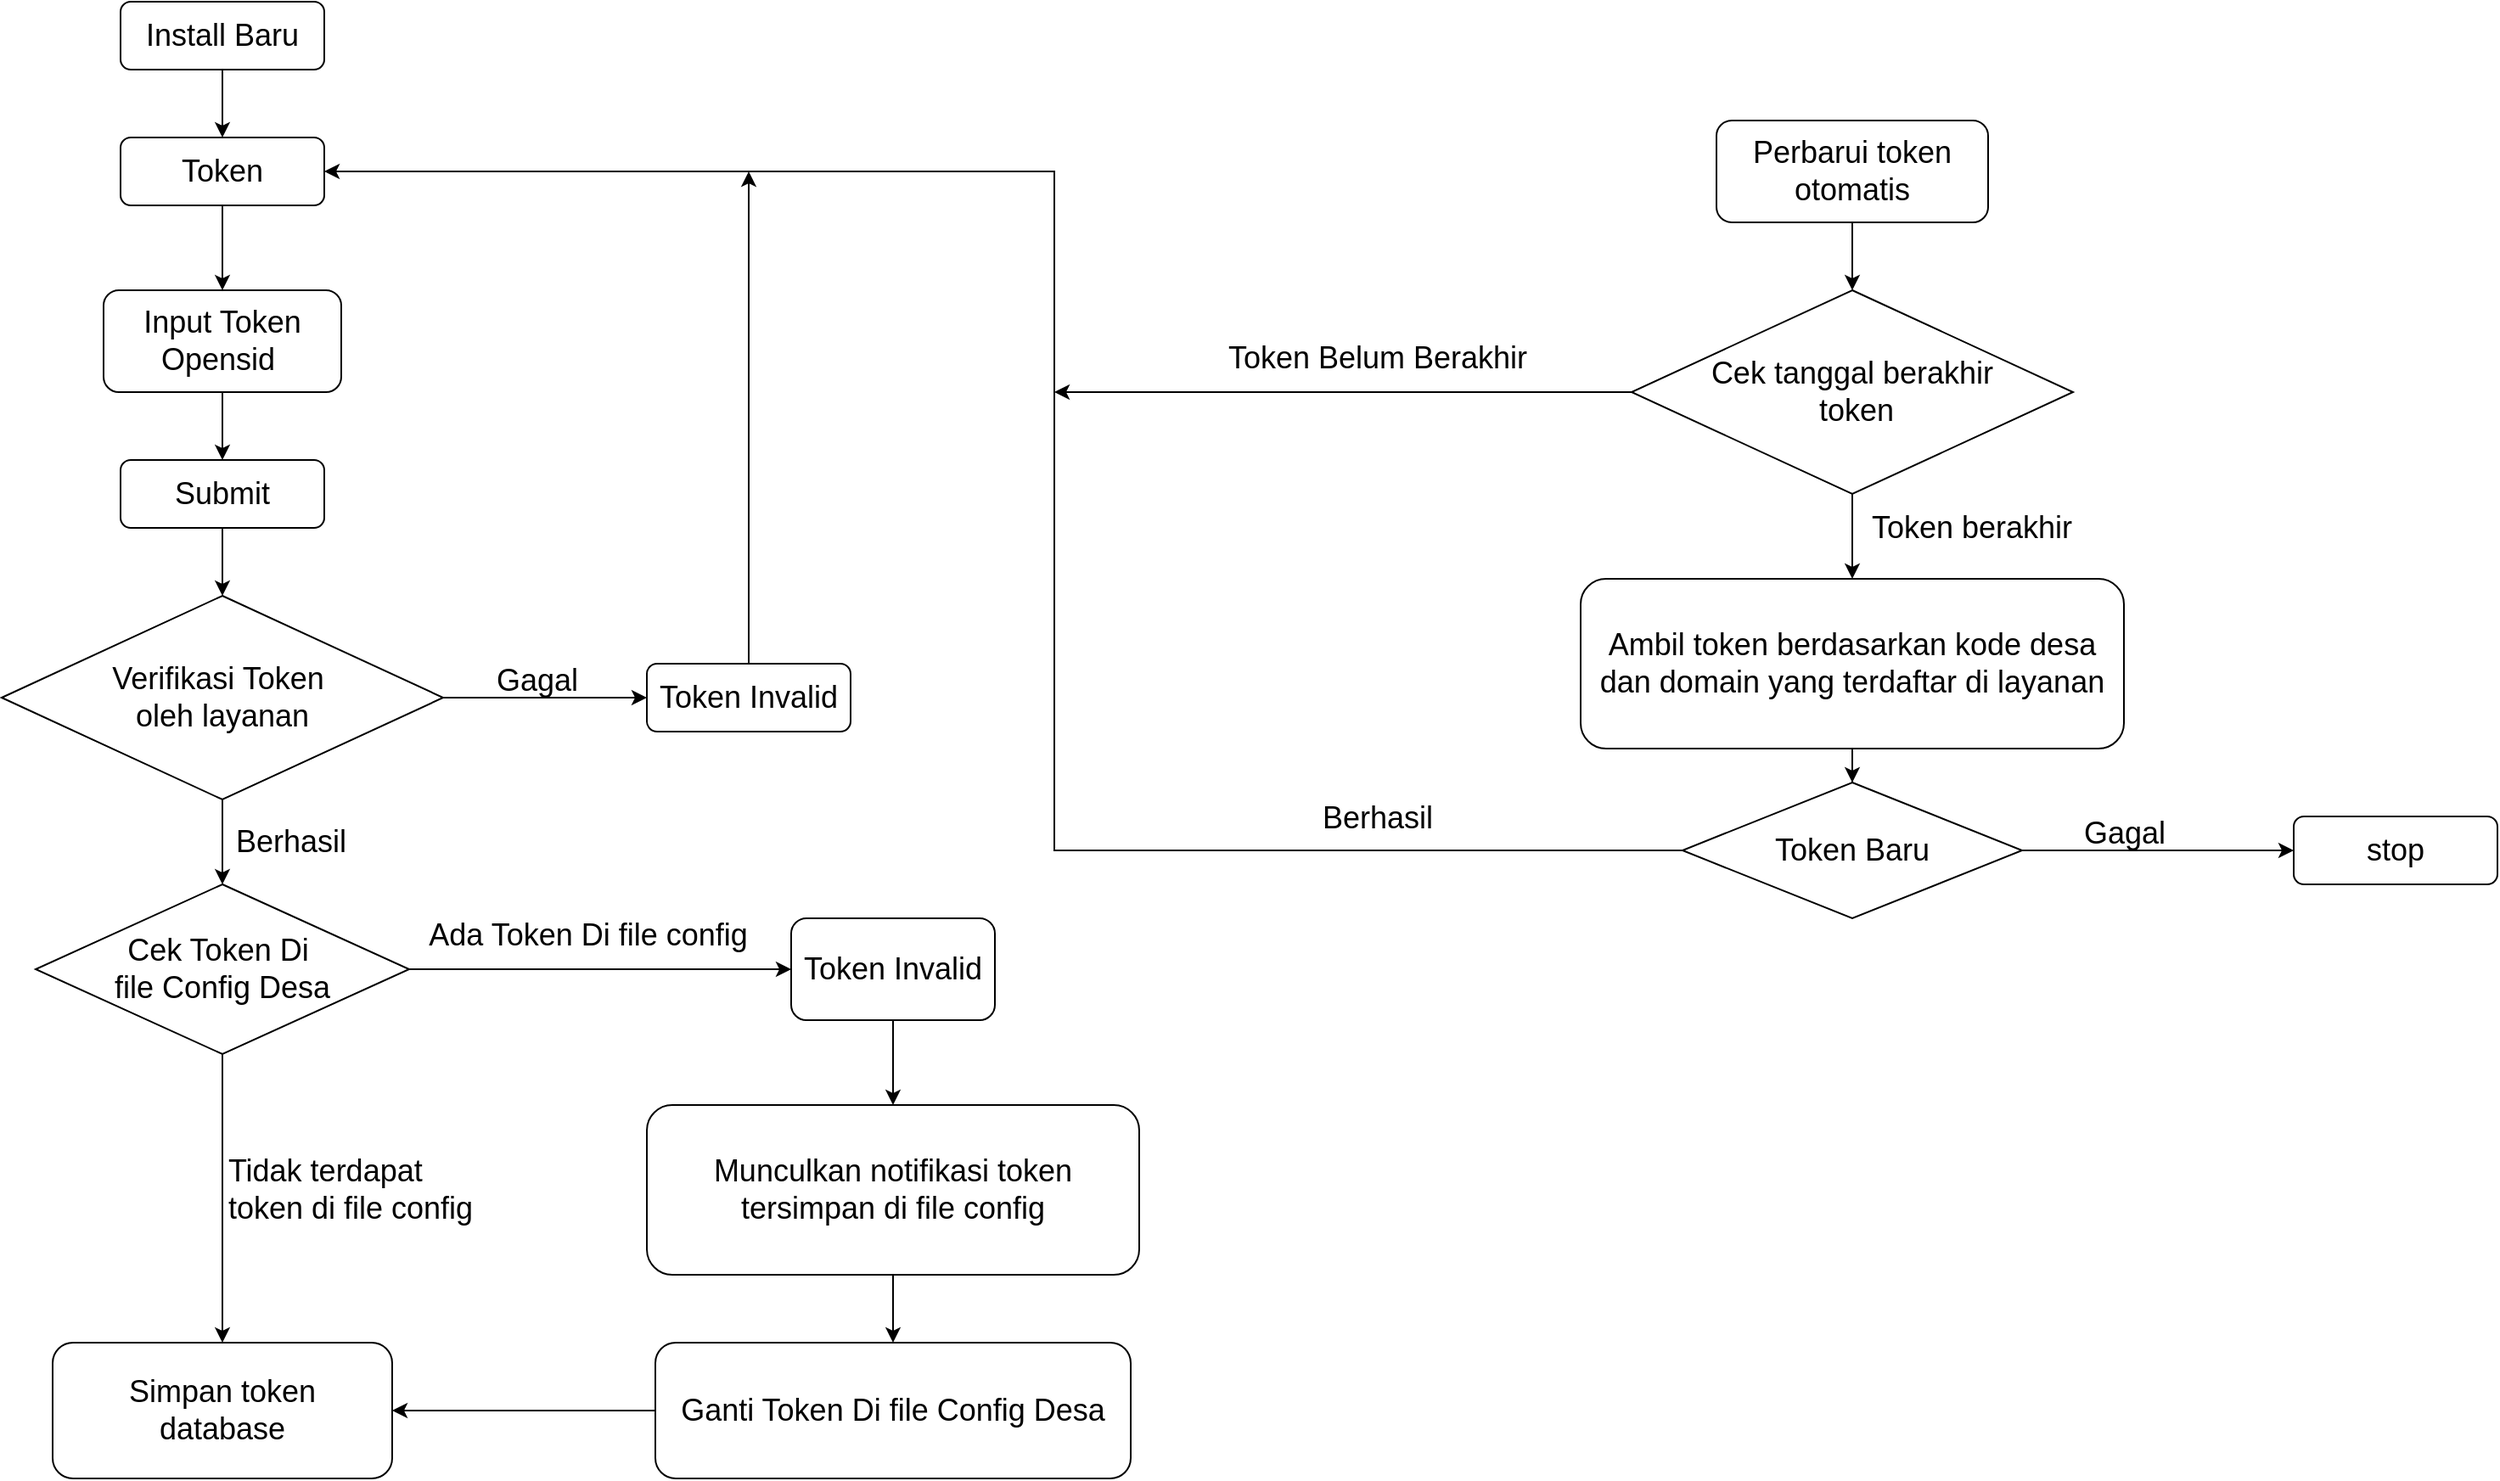 <mxfile version="21.1.0" type="github">
  <diagram id="C5RBs43oDa-KdzZeNtuy" name="Page-1">
    <mxGraphModel dx="2049" dy="1091" grid="1" gridSize="10" guides="1" tooltips="1" connect="1" arrows="1" fold="1" page="1" pageScale="1" pageWidth="827" pageHeight="1169" math="0" shadow="0">
      <root>
        <mxCell id="WIyWlLk6GJQsqaUBKTNV-0" />
        <mxCell id="WIyWlLk6GJQsqaUBKTNV-1" parent="WIyWlLk6GJQsqaUBKTNV-0" />
        <mxCell id="YeF9me5vmGIwh0D9iBc1-33" style="edgeStyle=orthogonalEdgeStyle;rounded=0;orthogonalLoop=1;jettySize=auto;html=1;entryX=0.5;entryY=0;entryDx=0;entryDy=0;" parent="WIyWlLk6GJQsqaUBKTNV-1" source="WIyWlLk6GJQsqaUBKTNV-3" target="WIyWlLk6GJQsqaUBKTNV-11" edge="1">
          <mxGeometry relative="1" as="geometry" />
        </mxCell>
        <mxCell id="WIyWlLk6GJQsqaUBKTNV-3" value="&lt;font style=&quot;font-size: 18px;&quot;&gt;Token&lt;/font&gt;" style="rounded=1;whiteSpace=wrap;html=1;fontSize=12;glass=0;strokeWidth=1;shadow=0;" parent="WIyWlLk6GJQsqaUBKTNV-1" vertex="1">
          <mxGeometry x="160" y="80" width="120" height="40" as="geometry" />
        </mxCell>
        <mxCell id="Rj2mZkxzCuZY8QNOrgsr-5" style="edgeStyle=none;rounded=0;orthogonalLoop=1;jettySize=auto;html=1;exitX=0.5;exitY=1;exitDx=0;exitDy=0;" parent="WIyWlLk6GJQsqaUBKTNV-1" source="WIyWlLk6GJQsqaUBKTNV-11" target="Rj2mZkxzCuZY8QNOrgsr-4" edge="1">
          <mxGeometry relative="1" as="geometry" />
        </mxCell>
        <mxCell id="WIyWlLk6GJQsqaUBKTNV-11" value="&lt;font style=&quot;font-size: 18px;&quot;&gt;Input Token&lt;br&gt;Opensid&amp;nbsp;&lt;/font&gt;" style="rounded=1;whiteSpace=wrap;html=1;fontSize=12;glass=0;strokeWidth=1;shadow=0;" parent="WIyWlLk6GJQsqaUBKTNV-1" vertex="1">
          <mxGeometry x="150" y="170" width="140" height="60" as="geometry" />
        </mxCell>
        <mxCell id="H5CWFW4q6ZuLPz_gxjBK-5" style="edgeStyle=orthogonalEdgeStyle;rounded=0;orthogonalLoop=1;jettySize=auto;html=1;" edge="1" parent="WIyWlLk6GJQsqaUBKTNV-1" source="Rj2mZkxzCuZY8QNOrgsr-0">
          <mxGeometry relative="1" as="geometry">
            <mxPoint x="530" y="100" as="targetPoint" />
          </mxGeometry>
        </mxCell>
        <mxCell id="Rj2mZkxzCuZY8QNOrgsr-0" value="&lt;font style=&quot;font-size: 18px;&quot;&gt;Token Invalid&lt;/font&gt;" style="rounded=1;whiteSpace=wrap;html=1;fontSize=12;glass=0;strokeWidth=1;shadow=0;" parent="WIyWlLk6GJQsqaUBKTNV-1" vertex="1">
          <mxGeometry x="470" y="390" width="120" height="40" as="geometry" />
        </mxCell>
        <mxCell id="Rj2mZkxzCuZY8QNOrgsr-3" style="edgeStyle=none;rounded=0;orthogonalLoop=1;jettySize=auto;html=1;exitX=1;exitY=0.5;exitDx=0;exitDy=0;" parent="WIyWlLk6GJQsqaUBKTNV-1" source="Rj2mZkxzCuZY8QNOrgsr-1" target="Rj2mZkxzCuZY8QNOrgsr-0" edge="1">
          <mxGeometry relative="1" as="geometry" />
        </mxCell>
        <mxCell id="YeF9me5vmGIwh0D9iBc1-1" style="edgeStyle=orthogonalEdgeStyle;rounded=0;orthogonalLoop=1;jettySize=auto;html=1;exitX=0.5;exitY=1;exitDx=0;exitDy=0;" parent="WIyWlLk6GJQsqaUBKTNV-1" source="Rj2mZkxzCuZY8QNOrgsr-1" edge="1">
          <mxGeometry relative="1" as="geometry">
            <mxPoint x="220" y="520" as="targetPoint" />
          </mxGeometry>
        </mxCell>
        <mxCell id="Rj2mZkxzCuZY8QNOrgsr-1" value="&lt;font style=&quot;font-size: 18px;&quot;&gt;Verifikasi Token&amp;nbsp;&lt;br&gt;oleh layanan&lt;/font&gt;" style="rhombus;whiteSpace=wrap;html=1;" parent="WIyWlLk6GJQsqaUBKTNV-1" vertex="1">
          <mxGeometry x="90" y="350" width="260" height="120" as="geometry" />
        </mxCell>
        <mxCell id="Rj2mZkxzCuZY8QNOrgsr-6" style="edgeStyle=none;rounded=0;orthogonalLoop=1;jettySize=auto;html=1;exitX=0.5;exitY=1;exitDx=0;exitDy=0;entryX=0.5;entryY=0;entryDx=0;entryDy=0;" parent="WIyWlLk6GJQsqaUBKTNV-1" source="Rj2mZkxzCuZY8QNOrgsr-4" target="Rj2mZkxzCuZY8QNOrgsr-1" edge="1">
          <mxGeometry relative="1" as="geometry" />
        </mxCell>
        <mxCell id="Rj2mZkxzCuZY8QNOrgsr-4" value="&lt;font style=&quot;font-size: 18px;&quot;&gt;Submit&lt;/font&gt;" style="rounded=1;whiteSpace=wrap;html=1;fontSize=12;glass=0;strokeWidth=1;shadow=0;" parent="WIyWlLk6GJQsqaUBKTNV-1" vertex="1">
          <mxGeometry x="160" y="270" width="120" height="40" as="geometry" />
        </mxCell>
        <mxCell id="YeF9me5vmGIwh0D9iBc1-5" style="edgeStyle=orthogonalEdgeStyle;rounded=0;orthogonalLoop=1;jettySize=auto;html=1;exitX=1;exitY=0.5;exitDx=0;exitDy=0;entryX=0;entryY=0.5;entryDx=0;entryDy=0;" parent="WIyWlLk6GJQsqaUBKTNV-1" source="YeF9me5vmGIwh0D9iBc1-2" target="YeF9me5vmGIwh0D9iBc1-3" edge="1">
          <mxGeometry relative="1" as="geometry" />
        </mxCell>
        <mxCell id="YeF9me5vmGIwh0D9iBc1-6" style="edgeStyle=orthogonalEdgeStyle;rounded=0;orthogonalLoop=1;jettySize=auto;html=1;" parent="WIyWlLk6GJQsqaUBKTNV-1" source="YeF9me5vmGIwh0D9iBc1-2" target="YeF9me5vmGIwh0D9iBc1-4" edge="1">
          <mxGeometry relative="1" as="geometry" />
        </mxCell>
        <mxCell id="YeF9me5vmGIwh0D9iBc1-2" value="&lt;font style=&quot;font-size: 18px;&quot;&gt;Cek Token Di&amp;nbsp;&lt;br&gt;file Config Desa&lt;/font&gt;" style="rhombus;whiteSpace=wrap;html=1;" parent="WIyWlLk6GJQsqaUBKTNV-1" vertex="1">
          <mxGeometry x="110" y="520" width="220" height="100" as="geometry" />
        </mxCell>
        <mxCell id="YeF9me5vmGIwh0D9iBc1-10" style="edgeStyle=orthogonalEdgeStyle;rounded=0;orthogonalLoop=1;jettySize=auto;html=1;" parent="WIyWlLk6GJQsqaUBKTNV-1" source="YeF9me5vmGIwh0D9iBc1-3" target="YeF9me5vmGIwh0D9iBc1-8" edge="1">
          <mxGeometry relative="1" as="geometry" />
        </mxCell>
        <mxCell id="YeF9me5vmGIwh0D9iBc1-3" value="&lt;font style=&quot;font-size: 18px;&quot;&gt;Token Invalid&lt;/font&gt;" style="rounded=1;whiteSpace=wrap;html=1;fontSize=12;glass=0;strokeWidth=1;shadow=0;" parent="WIyWlLk6GJQsqaUBKTNV-1" vertex="1">
          <mxGeometry x="555" y="540" width="120" height="60" as="geometry" />
        </mxCell>
        <mxCell id="YeF9me5vmGIwh0D9iBc1-4" value="&lt;font style=&quot;font-size: 18px;&quot;&gt;Simpan token &lt;br&gt;database&lt;/font&gt;" style="rounded=1;whiteSpace=wrap;html=1;fontSize=12;glass=0;strokeWidth=1;shadow=0;" parent="WIyWlLk6GJQsqaUBKTNV-1" vertex="1">
          <mxGeometry x="120" y="790" width="200" height="80" as="geometry" />
        </mxCell>
        <mxCell id="YeF9me5vmGIwh0D9iBc1-12" style="edgeStyle=orthogonalEdgeStyle;rounded=0;orthogonalLoop=1;jettySize=auto;html=1;entryX=1;entryY=0.5;entryDx=0;entryDy=0;" parent="WIyWlLk6GJQsqaUBKTNV-1" source="YeF9me5vmGIwh0D9iBc1-7" target="YeF9me5vmGIwh0D9iBc1-4" edge="1">
          <mxGeometry relative="1" as="geometry" />
        </mxCell>
        <mxCell id="YeF9me5vmGIwh0D9iBc1-7" value="&lt;font style=&quot;font-size: 18px;&quot;&gt;Ganti Token Di file Config Desa&lt;/font&gt;" style="rounded=1;whiteSpace=wrap;html=1;fontSize=12;glass=0;strokeWidth=1;shadow=0;" parent="WIyWlLk6GJQsqaUBKTNV-1" vertex="1">
          <mxGeometry x="475" y="790" width="280" height="80" as="geometry" />
        </mxCell>
        <mxCell id="YeF9me5vmGIwh0D9iBc1-11" style="edgeStyle=orthogonalEdgeStyle;rounded=0;orthogonalLoop=1;jettySize=auto;html=1;" parent="WIyWlLk6GJQsqaUBKTNV-1" source="YeF9me5vmGIwh0D9iBc1-8" target="YeF9me5vmGIwh0D9iBc1-7" edge="1">
          <mxGeometry relative="1" as="geometry" />
        </mxCell>
        <mxCell id="YeF9me5vmGIwh0D9iBc1-8" value="&lt;font style=&quot;font-size: 18px;&quot;&gt;Munculkan notifikasi token tersimpan di file config&lt;/font&gt;" style="rounded=1;whiteSpace=wrap;html=1;fontSize=12;glass=0;strokeWidth=1;shadow=0;" parent="WIyWlLk6GJQsqaUBKTNV-1" vertex="1">
          <mxGeometry x="470" y="650" width="290" height="100" as="geometry" />
        </mxCell>
        <mxCell id="YeF9me5vmGIwh0D9iBc1-13" value="&lt;font style=&quot;font-size: 18px;&quot;&gt;Ada Token Di file config&lt;/font&gt;" style="text;html=1;align=center;verticalAlign=middle;resizable=0;points=[];autosize=1;strokeColor=none;fillColor=none;" parent="WIyWlLk6GJQsqaUBKTNV-1" vertex="1">
          <mxGeometry x="330" y="530" width="210" height="40" as="geometry" />
        </mxCell>
        <mxCell id="YeF9me5vmGIwh0D9iBc1-14" value="&lt;font style=&quot;font-size: 18px;&quot;&gt;Gagal&lt;/font&gt;" style="text;html=1;align=center;verticalAlign=middle;resizable=0;points=[];autosize=1;strokeColor=none;fillColor=none;" parent="WIyWlLk6GJQsqaUBKTNV-1" vertex="1">
          <mxGeometry x="370" y="380" width="70" height="40" as="geometry" />
        </mxCell>
        <mxCell id="YeF9me5vmGIwh0D9iBc1-15" value="&lt;font style=&quot;font-size: 18px;&quot;&gt;Berhasil&lt;/font&gt;" style="text;html=1;align=center;verticalAlign=middle;resizable=0;points=[];autosize=1;strokeColor=none;fillColor=none;" parent="WIyWlLk6GJQsqaUBKTNV-1" vertex="1">
          <mxGeometry x="215" y="475" width="90" height="40" as="geometry" />
        </mxCell>
        <mxCell id="YeF9me5vmGIwh0D9iBc1-16" value="&lt;div style=&quot;text-align: left;&quot;&gt;&lt;span style=&quot;background-color: initial;&quot;&gt;&lt;font style=&quot;font-size: 18px;&quot;&gt;Tidak terdapat&amp;nbsp;&lt;/font&gt;&lt;/span&gt;&lt;/div&gt;&lt;div style=&quot;text-align: left;&quot;&gt;&lt;span style=&quot;background-color: initial;&quot;&gt;&lt;font style=&quot;font-size: 18px;&quot;&gt;token di file config&lt;/font&gt;&lt;/span&gt;&lt;/div&gt;" style="text;html=1;align=center;verticalAlign=middle;resizable=0;points=[];autosize=1;strokeColor=none;fillColor=none;" parent="WIyWlLk6GJQsqaUBKTNV-1" vertex="1">
          <mxGeometry x="210" y="670" width="170" height="60" as="geometry" />
        </mxCell>
        <mxCell id="YeF9me5vmGIwh0D9iBc1-24" style="edgeStyle=orthogonalEdgeStyle;rounded=0;orthogonalLoop=1;jettySize=auto;html=1;" parent="WIyWlLk6GJQsqaUBKTNV-1" source="YeF9me5vmGIwh0D9iBc1-17" target="YeF9me5vmGIwh0D9iBc1-19" edge="1">
          <mxGeometry relative="1" as="geometry" />
        </mxCell>
        <mxCell id="YeF9me5vmGIwh0D9iBc1-17" value="&lt;font style=&quot;font-size: 18px;&quot;&gt;Perbarui token otomatis&lt;/font&gt;" style="rounded=1;whiteSpace=wrap;html=1;fontSize=12;glass=0;strokeWidth=1;shadow=0;" parent="WIyWlLk6GJQsqaUBKTNV-1" vertex="1">
          <mxGeometry x="1100" y="70" width="160" height="60" as="geometry" />
        </mxCell>
        <mxCell id="YeF9me5vmGIwh0D9iBc1-32" style="edgeStyle=orthogonalEdgeStyle;rounded=0;orthogonalLoop=1;jettySize=auto;html=1;" parent="WIyWlLk6GJQsqaUBKTNV-1" source="YeF9me5vmGIwh0D9iBc1-19" target="YeF9me5vmGIwh0D9iBc1-20" edge="1">
          <mxGeometry relative="1" as="geometry" />
        </mxCell>
        <mxCell id="H5CWFW4q6ZuLPz_gxjBK-6" style="edgeStyle=orthogonalEdgeStyle;rounded=0;orthogonalLoop=1;jettySize=auto;html=1;" edge="1" parent="WIyWlLk6GJQsqaUBKTNV-1" source="YeF9me5vmGIwh0D9iBc1-19">
          <mxGeometry relative="1" as="geometry">
            <mxPoint x="710" y="230" as="targetPoint" />
          </mxGeometry>
        </mxCell>
        <mxCell id="H5CWFW4q6ZuLPz_gxjBK-7" value="&lt;font style=&quot;font-size: 18px;&quot;&gt;Token Belum Berakhir&lt;/font&gt;" style="edgeLabel;html=1;align=center;verticalAlign=middle;resizable=0;points=[];" vertex="1" connectable="0" parent="H5CWFW4q6ZuLPz_gxjBK-6">
          <mxGeometry x="-0.174" y="3" relative="1" as="geometry">
            <mxPoint x="-10" y="-23" as="offset" />
          </mxGeometry>
        </mxCell>
        <mxCell id="YeF9me5vmGIwh0D9iBc1-19" value="&lt;font style=&quot;font-size: 18px;&quot;&gt;Cek tanggal berakhir&lt;br&gt;&amp;nbsp;token&lt;/font&gt;" style="rhombus;whiteSpace=wrap;html=1;" parent="WIyWlLk6GJQsqaUBKTNV-1" vertex="1">
          <mxGeometry x="1050" y="170" width="260" height="120" as="geometry" />
        </mxCell>
        <mxCell id="YeF9me5vmGIwh0D9iBc1-29" style="edgeStyle=orthogonalEdgeStyle;rounded=0;orthogonalLoop=1;jettySize=auto;html=1;entryX=0.5;entryY=0;entryDx=0;entryDy=0;" parent="WIyWlLk6GJQsqaUBKTNV-1" source="YeF9me5vmGIwh0D9iBc1-20" target="YeF9me5vmGIwh0D9iBc1-21" edge="1">
          <mxGeometry relative="1" as="geometry" />
        </mxCell>
        <mxCell id="YeF9me5vmGIwh0D9iBc1-20" value="&lt;font style=&quot;font-size: 18px;&quot;&gt;Ambil token berdasarkan kode desa dan domain yang terdaftar di layanan&lt;/font&gt;" style="rounded=1;whiteSpace=wrap;html=1;fontSize=12;glass=0;strokeWidth=1;shadow=0;" parent="WIyWlLk6GJQsqaUBKTNV-1" vertex="1">
          <mxGeometry x="1020" y="340" width="320" height="100" as="geometry" />
        </mxCell>
        <mxCell id="YeF9me5vmGIwh0D9iBc1-23" style="edgeStyle=orthogonalEdgeStyle;rounded=0;orthogonalLoop=1;jettySize=auto;html=1;entryX=1;entryY=0.5;entryDx=0;entryDy=0;" parent="WIyWlLk6GJQsqaUBKTNV-1" source="YeF9me5vmGIwh0D9iBc1-21" target="WIyWlLk6GJQsqaUBKTNV-3" edge="1">
          <mxGeometry relative="1" as="geometry">
            <Array as="points">
              <mxPoint x="710" y="500" />
              <mxPoint x="710" y="100" />
            </Array>
          </mxGeometry>
        </mxCell>
        <mxCell id="YeF9me5vmGIwh0D9iBc1-31" value="&lt;font style=&quot;font-size: 18px;&quot;&gt;Berhasil&lt;/font&gt;" style="edgeLabel;html=1;align=center;verticalAlign=middle;resizable=0;points=[];" parent="YeF9me5vmGIwh0D9iBc1-23" vertex="1" connectable="0">
          <mxGeometry x="-0.344" y="-4" relative="1" as="geometry">
            <mxPoint x="186" y="4" as="offset" />
          </mxGeometry>
        </mxCell>
        <mxCell id="YeF9me5vmGIwh0D9iBc1-27" style="edgeStyle=orthogonalEdgeStyle;rounded=0;orthogonalLoop=1;jettySize=auto;html=1;" parent="WIyWlLk6GJQsqaUBKTNV-1" source="YeF9me5vmGIwh0D9iBc1-21" target="YeF9me5vmGIwh0D9iBc1-22" edge="1">
          <mxGeometry relative="1" as="geometry" />
        </mxCell>
        <mxCell id="YeF9me5vmGIwh0D9iBc1-21" value="&lt;font style=&quot;font-size: 18px;&quot;&gt;Token Baru&lt;/font&gt;" style="rhombus;whiteSpace=wrap;html=1;" parent="WIyWlLk6GJQsqaUBKTNV-1" vertex="1">
          <mxGeometry x="1080" y="460" width="200" height="80" as="geometry" />
        </mxCell>
        <mxCell id="YeF9me5vmGIwh0D9iBc1-22" value="&lt;font style=&quot;font-size: 18px;&quot;&gt;stop&lt;/font&gt;" style="rounded=1;whiteSpace=wrap;html=1;fontSize=12;glass=0;strokeWidth=1;shadow=0;" parent="WIyWlLk6GJQsqaUBKTNV-1" vertex="1">
          <mxGeometry x="1440" y="480" width="120" height="40" as="geometry" />
        </mxCell>
        <mxCell id="YeF9me5vmGIwh0D9iBc1-26" style="edgeStyle=orthogonalEdgeStyle;rounded=0;orthogonalLoop=1;jettySize=auto;html=1;" parent="WIyWlLk6GJQsqaUBKTNV-1" source="YeF9me5vmGIwh0D9iBc1-25" target="WIyWlLk6GJQsqaUBKTNV-3" edge="1">
          <mxGeometry relative="1" as="geometry" />
        </mxCell>
        <mxCell id="YeF9me5vmGIwh0D9iBc1-25" value="&lt;font style=&quot;font-size: 18px;&quot;&gt;Install Baru&lt;/font&gt;" style="rounded=1;whiteSpace=wrap;html=1;fontSize=12;glass=0;strokeWidth=1;shadow=0;" parent="WIyWlLk6GJQsqaUBKTNV-1" vertex="1">
          <mxGeometry x="160" width="120" height="40" as="geometry" />
        </mxCell>
        <mxCell id="YeF9me5vmGIwh0D9iBc1-28" value="&lt;font style=&quot;font-size: 18px;&quot;&gt;Gagal&lt;/font&gt;" style="text;html=1;align=center;verticalAlign=middle;resizable=0;points=[];autosize=1;strokeColor=none;fillColor=none;" parent="WIyWlLk6GJQsqaUBKTNV-1" vertex="1">
          <mxGeometry x="1305" y="470" width="70" height="40" as="geometry" />
        </mxCell>
        <mxCell id="H5CWFW4q6ZuLPz_gxjBK-0" value="&lt;font style=&quot;font-size: 18px;&quot;&gt;Token berakhir&lt;/font&gt;" style="text;html=1;align=center;verticalAlign=middle;resizable=0;points=[];autosize=1;strokeColor=none;fillColor=none;" vertex="1" parent="WIyWlLk6GJQsqaUBKTNV-1">
          <mxGeometry x="1180" y="290" width="140" height="40" as="geometry" />
        </mxCell>
      </root>
    </mxGraphModel>
  </diagram>
</mxfile>
